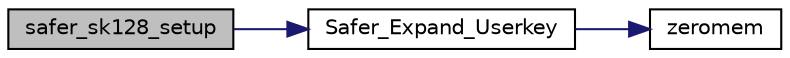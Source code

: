 digraph "safer_sk128_setup"
{
 // LATEX_PDF_SIZE
  edge [fontname="Helvetica",fontsize="10",labelfontname="Helvetica",labelfontsize="10"];
  node [fontname="Helvetica",fontsize="10",shape=record];
  rankdir="LR";
  Node44 [label="safer_sk128_setup",height=0.2,width=0.4,color="black", fillcolor="grey75", style="filled", fontcolor="black",tooltip=" "];
  Node44 -> Node45 [color="midnightblue",fontsize="10",style="solid"];
  Node45 [label="Safer_Expand_Userkey",height=0.2,width=0.4,color="black", fillcolor="white", style="filled",URL="$safer_8c.html#a098e5a50fc26c3eec876458f84eeca97",tooltip=" "];
  Node45 -> Node46 [color="midnightblue",fontsize="10",style="solid"];
  Node46 [label="zeromem",height=0.2,width=0.4,color="black", fillcolor="white", style="filled",URL="$tomcrypt__misc_8h.html#a63b6e188713790263bfd3612fe8b398f",tooltip="Zero a block of memory."];
}
